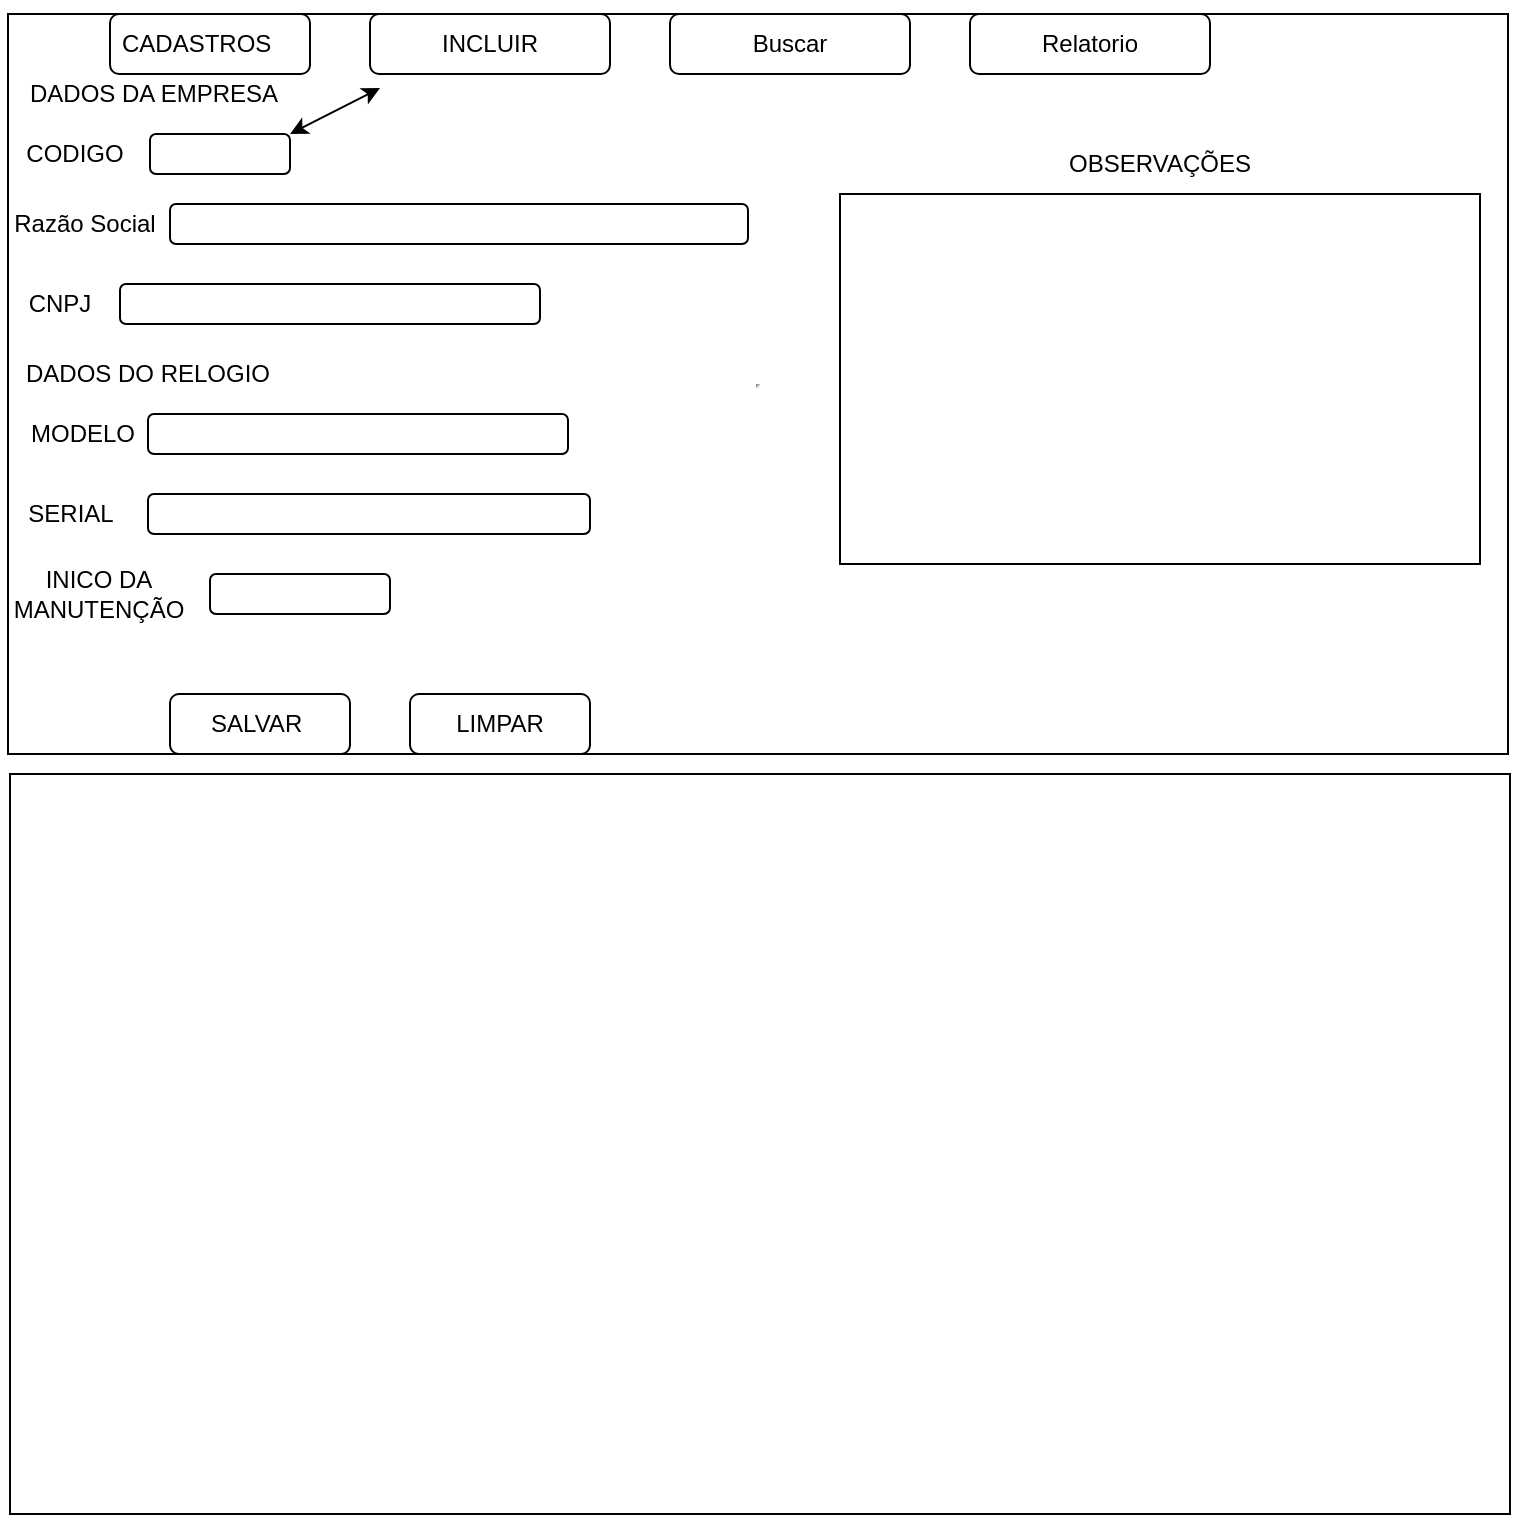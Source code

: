 <mxfile version="22.1.17" type="device">
  <diagram name="Página-1" id="QOS-IbCUC63r9xnnI7oE">
    <mxGraphModel dx="1845" dy="831" grid="1" gridSize="10" guides="1" tooltips="1" connect="1" arrows="1" fold="1" page="1" pageScale="1" pageWidth="827" pageHeight="1169" math="0" shadow="0">
      <root>
        <mxCell id="0" />
        <mxCell id="1" parent="0" />
        <mxCell id="OZ8c_FMY5WY2IVmpVz3e-1" value="&lt;hr&gt;" style="rounded=0;whiteSpace=wrap;html=1;" parent="1" vertex="1">
          <mxGeometry x="49" y="80" width="750" height="370" as="geometry" />
        </mxCell>
        <mxCell id="OZ8c_FMY5WY2IVmpVz3e-2" value="" style="rounded=0;whiteSpace=wrap;html=1;" parent="1" vertex="1">
          <mxGeometry x="50" y="460" width="750" height="370" as="geometry" />
        </mxCell>
        <mxCell id="OZ8c_FMY5WY2IVmpVz3e-3" value="&lt;br&gt;&amp;nbsp;CADASTROS&amp;nbsp; &amp;nbsp; &amp;nbsp; &amp;nbsp; &amp;nbsp;&amp;nbsp;" style="rounded=1;whiteSpace=wrap;html=1;" parent="1" vertex="1">
          <mxGeometry x="100" y="80" width="100" height="30" as="geometry" />
        </mxCell>
        <mxCell id="OZ8c_FMY5WY2IVmpVz3e-4" value="INCLUIR" style="rounded=1;whiteSpace=wrap;html=1;" parent="1" vertex="1">
          <mxGeometry x="230" y="80" width="120" height="30" as="geometry" />
        </mxCell>
        <mxCell id="OZ8c_FMY5WY2IVmpVz3e-5" value="Buscar" style="rounded=1;whiteSpace=wrap;html=1;" parent="1" vertex="1">
          <mxGeometry x="380" y="80" width="120" height="30" as="geometry" />
        </mxCell>
        <mxCell id="OZ8c_FMY5WY2IVmpVz3e-6" value="Relatorio" style="rounded=1;whiteSpace=wrap;html=1;" parent="1" vertex="1">
          <mxGeometry x="530" y="80" width="120" height="30" as="geometry" />
        </mxCell>
        <mxCell id="OZ8c_FMY5WY2IVmpVz3e-7" value="" style="endArrow=classic;startArrow=classic;html=1;rounded=0;exitX=1;exitY=0;exitDx=0;exitDy=0;entryX=0.042;entryY=1.233;entryDx=0;entryDy=0;entryPerimeter=0;" parent="1" source="OZ8c_FMY5WY2IVmpVz3e-10" target="OZ8c_FMY5WY2IVmpVz3e-4" edge="1">
          <mxGeometry width="50" height="50" relative="1" as="geometry">
            <mxPoint x="170" y="140" as="sourcePoint" />
            <mxPoint x="260" y="110" as="targetPoint" />
          </mxGeometry>
        </mxCell>
        <mxCell id="OZ8c_FMY5WY2IVmpVz3e-10" value="" style="rounded=1;whiteSpace=wrap;html=1;" parent="1" vertex="1">
          <mxGeometry x="120" y="140" width="70" height="20" as="geometry" />
        </mxCell>
        <mxCell id="OZ8c_FMY5WY2IVmpVz3e-11" value="CODIGO" style="text;html=1;strokeColor=none;fillColor=none;align=center;verticalAlign=middle;whiteSpace=wrap;rounded=0;" parent="1" vertex="1">
          <mxGeometry x="50" y="140" width="65" height="20" as="geometry" />
        </mxCell>
        <mxCell id="OZ8c_FMY5WY2IVmpVz3e-12" value="DADOS DA EMPRESA" style="text;html=1;strokeColor=none;fillColor=none;align=center;verticalAlign=middle;whiteSpace=wrap;rounded=0;" parent="1" vertex="1">
          <mxGeometry x="52.5" y="110" width="137.5" height="20" as="geometry" />
        </mxCell>
        <mxCell id="OZ8c_FMY5WY2IVmpVz3e-14" value="" style="rounded=1;whiteSpace=wrap;html=1;" parent="1" vertex="1">
          <mxGeometry x="130" y="175" width="289" height="20" as="geometry" />
        </mxCell>
        <mxCell id="OZ8c_FMY5WY2IVmpVz3e-15" value="Razão Social" style="text;html=1;strokeColor=none;fillColor=none;align=center;verticalAlign=middle;whiteSpace=wrap;rounded=0;" parent="1" vertex="1">
          <mxGeometry x="45" y="170" width="85" height="30" as="geometry" />
        </mxCell>
        <mxCell id="OZ8c_FMY5WY2IVmpVz3e-16" value="" style="rounded=1;whiteSpace=wrap;html=1;" parent="1" vertex="1">
          <mxGeometry x="105" y="215" width="210" height="20" as="geometry" />
        </mxCell>
        <mxCell id="OZ8c_FMY5WY2IVmpVz3e-18" value="CNPJ" style="text;html=1;strokeColor=none;fillColor=none;align=center;verticalAlign=middle;whiteSpace=wrap;rounded=0;" parent="1" vertex="1">
          <mxGeometry x="45" y="210" width="60" height="30" as="geometry" />
        </mxCell>
        <mxCell id="OZ8c_FMY5WY2IVmpVz3e-19" value="DADOS DO RELOGIO" style="text;html=1;strokeColor=none;fillColor=none;align=center;verticalAlign=middle;whiteSpace=wrap;rounded=0;" parent="1" vertex="1">
          <mxGeometry x="50" y="250" width="137.5" height="20" as="geometry" />
        </mxCell>
        <mxCell id="OZ8c_FMY5WY2IVmpVz3e-20" value="MODELO" style="text;html=1;strokeColor=none;fillColor=none;align=center;verticalAlign=middle;whiteSpace=wrap;rounded=0;" parent="1" vertex="1">
          <mxGeometry x="54" y="280" width="65" height="20" as="geometry" />
        </mxCell>
        <mxCell id="OZ8c_FMY5WY2IVmpVz3e-21" value="SERIAL" style="text;html=1;strokeColor=none;fillColor=none;align=center;verticalAlign=middle;whiteSpace=wrap;rounded=0;" parent="1" vertex="1">
          <mxGeometry x="47.5" y="320" width="65" height="20" as="geometry" />
        </mxCell>
        <mxCell id="OZ8c_FMY5WY2IVmpVz3e-22" value="" style="rounded=1;whiteSpace=wrap;html=1;" parent="1" vertex="1">
          <mxGeometry x="119" y="280" width="210" height="20" as="geometry" />
        </mxCell>
        <mxCell id="OZ8c_FMY5WY2IVmpVz3e-23" value="" style="rounded=1;whiteSpace=wrap;html=1;" parent="1" vertex="1">
          <mxGeometry x="119" y="320" width="221" height="20" as="geometry" />
        </mxCell>
        <mxCell id="OZ8c_FMY5WY2IVmpVz3e-24" value="INICO DA MANUTENÇÃO" style="text;html=1;strokeColor=none;fillColor=none;align=center;verticalAlign=middle;whiteSpace=wrap;rounded=0;" parent="1" vertex="1">
          <mxGeometry x="49" y="350" width="91" height="40" as="geometry" />
        </mxCell>
        <mxCell id="OZ8c_FMY5WY2IVmpVz3e-25" value="" style="rounded=1;whiteSpace=wrap;html=1;" parent="1" vertex="1">
          <mxGeometry x="150" y="360" width="90" height="20" as="geometry" />
        </mxCell>
        <mxCell id="OZ8c_FMY5WY2IVmpVz3e-26" value="SALVAR&amp;nbsp;" style="rounded=1;whiteSpace=wrap;html=1;" parent="1" vertex="1">
          <mxGeometry x="130" y="420" width="90" height="30" as="geometry" />
        </mxCell>
        <mxCell id="OZ8c_FMY5WY2IVmpVz3e-30" value="" style="rounded=0;whiteSpace=wrap;html=1;" parent="1" vertex="1">
          <mxGeometry x="465" y="170" width="320" height="185" as="geometry" />
        </mxCell>
        <mxCell id="OZ8c_FMY5WY2IVmpVz3e-31" value="OBSERVAÇÕES" style="text;html=1;strokeColor=none;fillColor=none;align=center;verticalAlign=middle;whiteSpace=wrap;rounded=0;" parent="1" vertex="1">
          <mxGeometry x="570" y="140" width="110" height="30" as="geometry" />
        </mxCell>
        <mxCell id="OZ8c_FMY5WY2IVmpVz3e-32" value="LIMPAR" style="rounded=1;whiteSpace=wrap;html=1;" parent="1" vertex="1">
          <mxGeometry x="250" y="420" width="90" height="30" as="geometry" />
        </mxCell>
      </root>
    </mxGraphModel>
  </diagram>
</mxfile>
